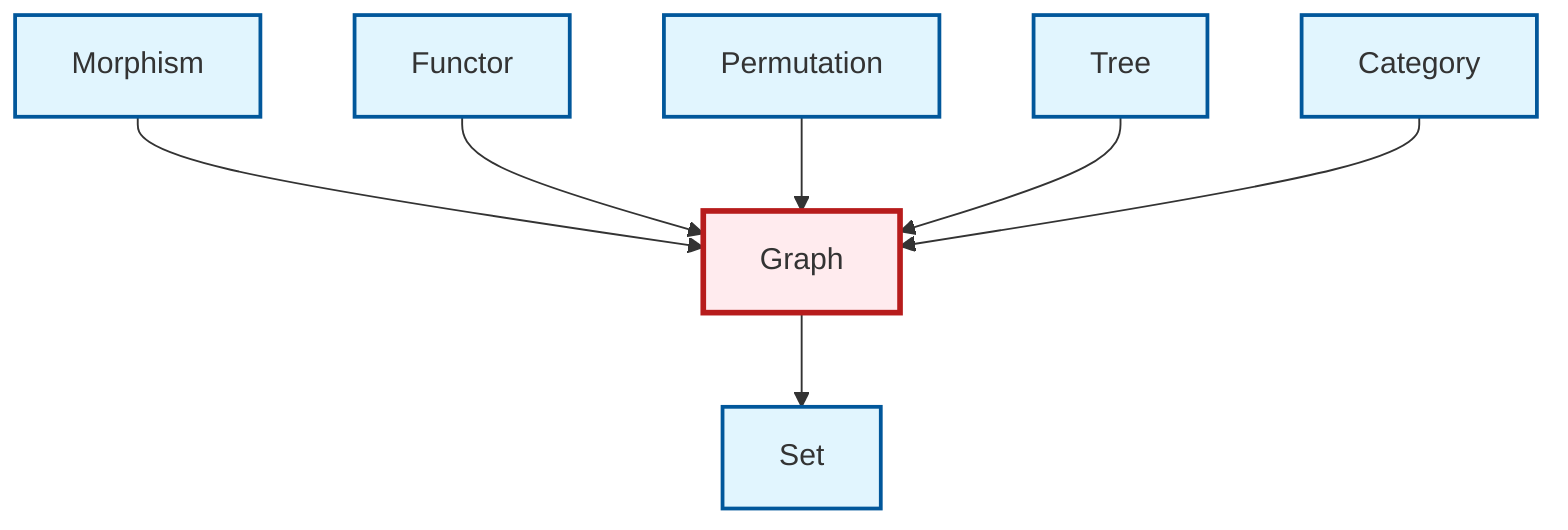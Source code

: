 graph TD
    classDef definition fill:#e1f5fe,stroke:#01579b,stroke-width:2px
    classDef theorem fill:#f3e5f5,stroke:#4a148c,stroke-width:2px
    classDef axiom fill:#fff3e0,stroke:#e65100,stroke-width:2px
    classDef example fill:#e8f5e9,stroke:#1b5e20,stroke-width:2px
    classDef current fill:#ffebee,stroke:#b71c1c,stroke-width:3px
    def-permutation["Permutation"]:::definition
    def-category["Category"]:::definition
    def-set["Set"]:::definition
    def-functor["Functor"]:::definition
    def-tree["Tree"]:::definition
    def-graph["Graph"]:::definition
    def-morphism["Morphism"]:::definition
    def-graph --> def-set
    def-morphism --> def-graph
    def-functor --> def-graph
    def-permutation --> def-graph
    def-tree --> def-graph
    def-category --> def-graph
    class def-graph current